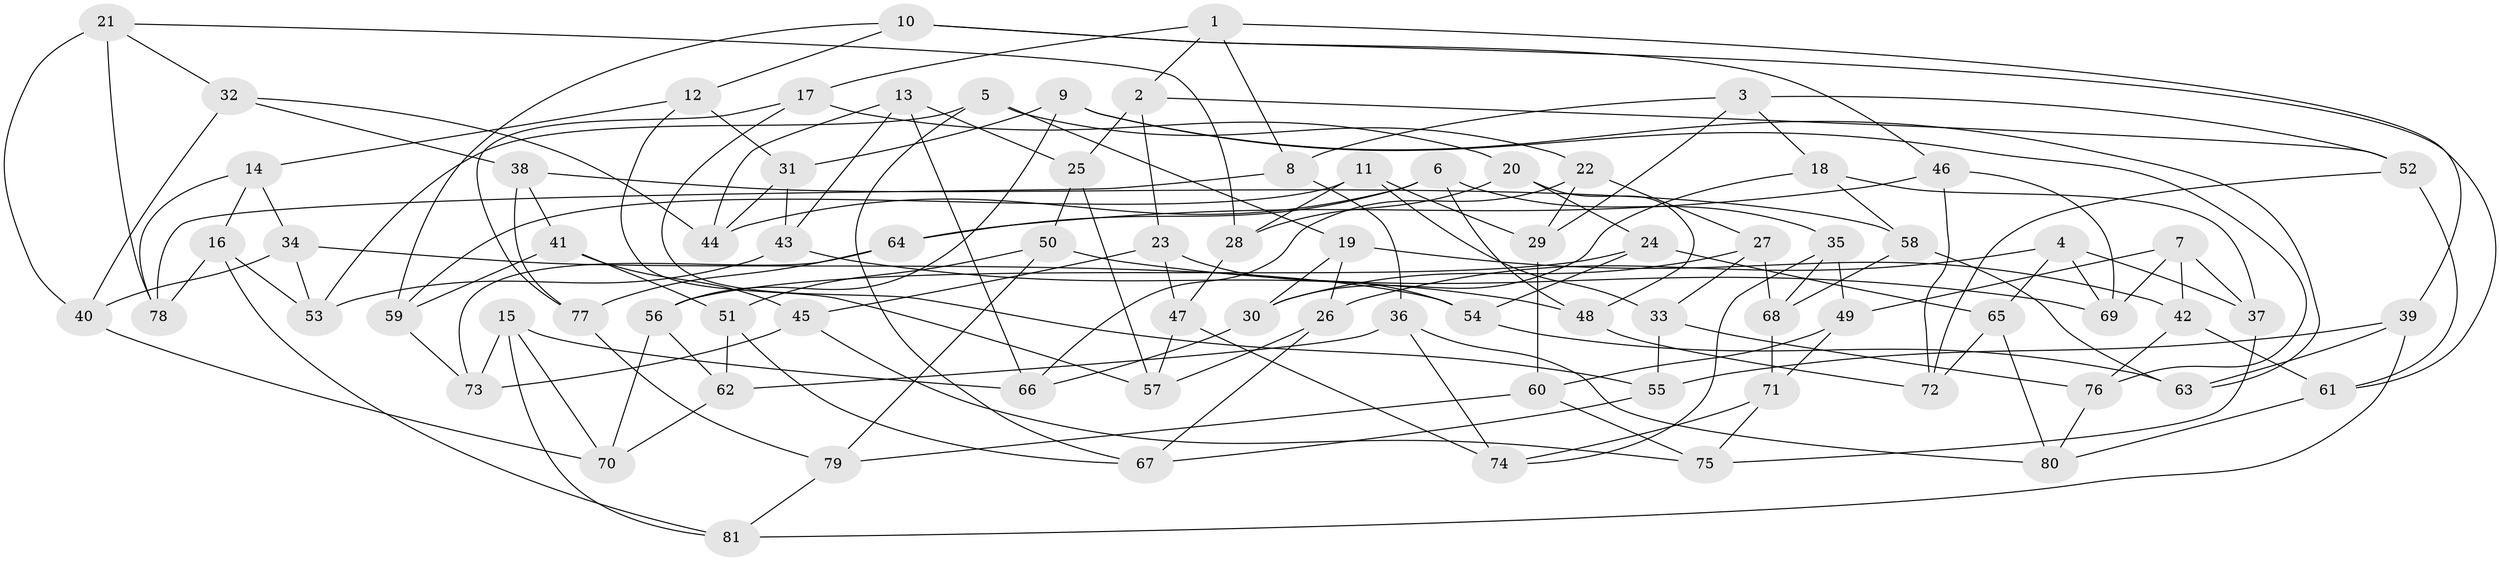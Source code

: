 // Generated by graph-tools (version 1.1) at 2025/16/03/09/25 04:16:26]
// undirected, 81 vertices, 162 edges
graph export_dot {
graph [start="1"]
  node [color=gray90,style=filled];
  1;
  2;
  3;
  4;
  5;
  6;
  7;
  8;
  9;
  10;
  11;
  12;
  13;
  14;
  15;
  16;
  17;
  18;
  19;
  20;
  21;
  22;
  23;
  24;
  25;
  26;
  27;
  28;
  29;
  30;
  31;
  32;
  33;
  34;
  35;
  36;
  37;
  38;
  39;
  40;
  41;
  42;
  43;
  44;
  45;
  46;
  47;
  48;
  49;
  50;
  51;
  52;
  53;
  54;
  55;
  56;
  57;
  58;
  59;
  60;
  61;
  62;
  63;
  64;
  65;
  66;
  67;
  68;
  69;
  70;
  71;
  72;
  73;
  74;
  75;
  76;
  77;
  78;
  79;
  80;
  81;
  1 -- 39;
  1 -- 2;
  1 -- 17;
  1 -- 8;
  2 -- 25;
  2 -- 23;
  2 -- 52;
  3 -- 52;
  3 -- 18;
  3 -- 8;
  3 -- 29;
  4 -- 26;
  4 -- 37;
  4 -- 65;
  4 -- 69;
  5 -- 19;
  5 -- 22;
  5 -- 53;
  5 -- 67;
  6 -- 35;
  6 -- 64;
  6 -- 48;
  6 -- 44;
  7 -- 69;
  7 -- 49;
  7 -- 42;
  7 -- 37;
  8 -- 36;
  8 -- 78;
  9 -- 31;
  9 -- 63;
  9 -- 56;
  9 -- 76;
  10 -- 46;
  10 -- 59;
  10 -- 12;
  10 -- 61;
  11 -- 29;
  11 -- 59;
  11 -- 28;
  11 -- 33;
  12 -- 57;
  12 -- 14;
  12 -- 31;
  13 -- 44;
  13 -- 43;
  13 -- 25;
  13 -- 66;
  14 -- 78;
  14 -- 34;
  14 -- 16;
  15 -- 70;
  15 -- 81;
  15 -- 73;
  15 -- 66;
  16 -- 81;
  16 -- 53;
  16 -- 78;
  17 -- 20;
  17 -- 77;
  17 -- 55;
  18 -- 30;
  18 -- 37;
  18 -- 58;
  19 -- 26;
  19 -- 42;
  19 -- 30;
  20 -- 48;
  20 -- 28;
  20 -- 24;
  21 -- 40;
  21 -- 78;
  21 -- 28;
  21 -- 32;
  22 -- 66;
  22 -- 27;
  22 -- 29;
  23 -- 54;
  23 -- 45;
  23 -- 47;
  24 -- 65;
  24 -- 56;
  24 -- 54;
  25 -- 50;
  25 -- 57;
  26 -- 67;
  26 -- 57;
  27 -- 68;
  27 -- 30;
  27 -- 33;
  28 -- 47;
  29 -- 60;
  30 -- 66;
  31 -- 43;
  31 -- 44;
  32 -- 38;
  32 -- 44;
  32 -- 40;
  33 -- 76;
  33 -- 55;
  34 -- 54;
  34 -- 40;
  34 -- 53;
  35 -- 74;
  35 -- 68;
  35 -- 49;
  36 -- 62;
  36 -- 80;
  36 -- 74;
  37 -- 75;
  38 -- 58;
  38 -- 77;
  38 -- 41;
  39 -- 63;
  39 -- 81;
  39 -- 55;
  40 -- 70;
  41 -- 59;
  41 -- 45;
  41 -- 51;
  42 -- 76;
  42 -- 61;
  43 -- 53;
  43 -- 48;
  45 -- 75;
  45 -- 73;
  46 -- 64;
  46 -- 72;
  46 -- 69;
  47 -- 74;
  47 -- 57;
  48 -- 72;
  49 -- 60;
  49 -- 71;
  50 -- 79;
  50 -- 51;
  50 -- 69;
  51 -- 62;
  51 -- 67;
  52 -- 61;
  52 -- 72;
  54 -- 63;
  55 -- 67;
  56 -- 70;
  56 -- 62;
  58 -- 63;
  58 -- 68;
  59 -- 73;
  60 -- 79;
  60 -- 75;
  61 -- 80;
  62 -- 70;
  64 -- 77;
  64 -- 73;
  65 -- 80;
  65 -- 72;
  68 -- 71;
  71 -- 75;
  71 -- 74;
  76 -- 80;
  77 -- 79;
  79 -- 81;
}
